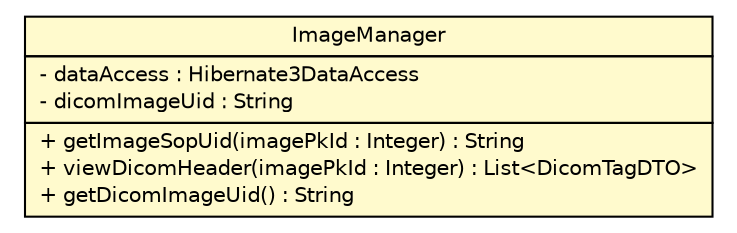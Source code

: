 #!/usr/local/bin/dot
#
# Class diagram 
# Generated by UmlGraph version 4.8 (http://www.spinellis.gr/sw/umlgraph)
#

digraph G {
	edge [fontname="Helvetica",fontsize=10,labelfontname="Helvetica",labelfontsize=10];
	node [fontname="Helvetica",fontsize=10,shape=plaintext];
	// gov.nih.nci.ncia.qatool.ImageManager
	c41829 [label=<<table border="0" cellborder="1" cellspacing="0" cellpadding="2" port="p" bgcolor="lemonChiffon" href="./ImageManager.html">
		<tr><td><table border="0" cellspacing="0" cellpadding="1">
			<tr><td> ImageManager </td></tr>
		</table></td></tr>
		<tr><td><table border="0" cellspacing="0" cellpadding="1">
			<tr><td align="left"> - dataAccess : Hibernate3DataAccess </td></tr>
			<tr><td align="left"> - dicomImageUid : String </td></tr>
		</table></td></tr>
		<tr><td><table border="0" cellspacing="0" cellpadding="1">
			<tr><td align="left"> + getImageSopUid(imagePkId : Integer) : String </td></tr>
			<tr><td align="left"> + viewDicomHeader(imagePkId : Integer) : List&lt;DicomTagDTO&gt; </td></tr>
			<tr><td align="left"> + getDicomImageUid() : String </td></tr>
		</table></td></tr>
		</table>>, fontname="Helvetica", fontcolor="black", fontsize=10.0];
}

